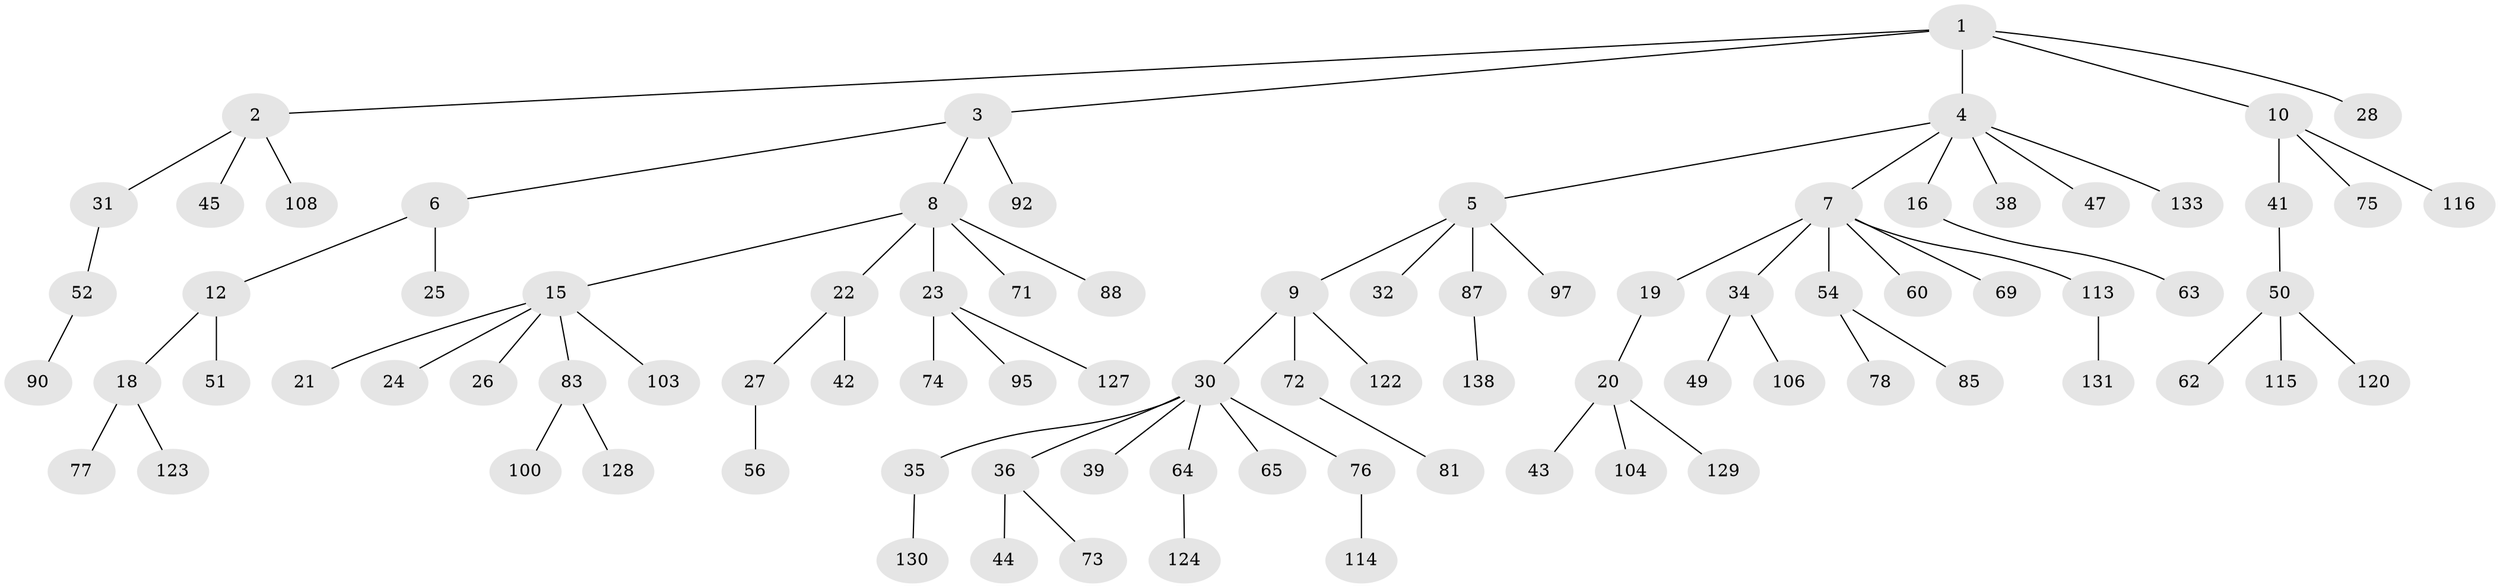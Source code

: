 // Generated by graph-tools (version 1.1) at 2025/24/03/03/25 07:24:05]
// undirected, 87 vertices, 86 edges
graph export_dot {
graph [start="1"]
  node [color=gray90,style=filled];
  1 [super="+109"];
  2 [super="+11"];
  3 [super="+111"];
  4 [super="+14"];
  5 [super="+68"];
  6 [super="+29"];
  7 [super="+17"];
  8 [super="+13"];
  9 [super="+93"];
  10 [super="+136"];
  12 [super="+33"];
  15 [super="+66"];
  16 [super="+58"];
  18 [super="+91"];
  19 [super="+98"];
  20 [super="+89"];
  21 [super="+48"];
  22;
  23 [super="+46"];
  24;
  25 [super="+82"];
  26 [super="+101"];
  27 [super="+118"];
  28 [super="+112"];
  30 [super="+57"];
  31;
  32 [super="+55"];
  34 [super="+37"];
  35 [super="+70"];
  36 [super="+40"];
  38;
  39;
  41 [super="+53"];
  42;
  43;
  44;
  45;
  47;
  49 [super="+61"];
  50 [super="+67"];
  51 [super="+96"];
  52 [super="+84"];
  54 [super="+79"];
  56 [super="+59"];
  60;
  62;
  63;
  64 [super="+86"];
  65;
  69;
  71 [super="+105"];
  72 [super="+137"];
  73;
  74 [super="+80"];
  75;
  76 [super="+94"];
  77 [super="+107"];
  78 [super="+132"];
  81 [super="+117"];
  83;
  85;
  87 [super="+99"];
  88 [super="+121"];
  90;
  92 [super="+119"];
  95 [super="+110"];
  97 [super="+126"];
  100 [super="+102"];
  103;
  104;
  106;
  108;
  113;
  114 [super="+134"];
  115;
  116;
  120;
  122 [super="+125"];
  123;
  124;
  127;
  128 [super="+135"];
  129;
  130;
  131;
  133;
  138;
  1 -- 2;
  1 -- 3;
  1 -- 4;
  1 -- 10;
  1 -- 28;
  2 -- 31;
  2 -- 108;
  2 -- 45;
  3 -- 6;
  3 -- 8;
  3 -- 92;
  4 -- 5;
  4 -- 7;
  4 -- 16;
  4 -- 47;
  4 -- 133;
  4 -- 38;
  5 -- 9;
  5 -- 32;
  5 -- 97;
  5 -- 87;
  6 -- 12;
  6 -- 25;
  7 -- 34;
  7 -- 54;
  7 -- 69;
  7 -- 113;
  7 -- 19;
  7 -- 60;
  8 -- 15;
  8 -- 23;
  8 -- 22;
  8 -- 71;
  8 -- 88;
  9 -- 30;
  9 -- 72;
  9 -- 122;
  10 -- 41;
  10 -- 75;
  10 -- 116;
  12 -- 18;
  12 -- 51;
  15 -- 21;
  15 -- 24;
  15 -- 26;
  15 -- 83;
  15 -- 103;
  16 -- 63;
  18 -- 77;
  18 -- 123;
  19 -- 20;
  20 -- 43;
  20 -- 104;
  20 -- 129;
  22 -- 27;
  22 -- 42;
  23 -- 74;
  23 -- 127;
  23 -- 95;
  27 -- 56;
  30 -- 35;
  30 -- 36;
  30 -- 39;
  30 -- 64;
  30 -- 65;
  30 -- 76;
  31 -- 52;
  34 -- 49;
  34 -- 106;
  35 -- 130;
  36 -- 44;
  36 -- 73;
  41 -- 50;
  50 -- 62;
  50 -- 120;
  50 -- 115;
  52 -- 90;
  54 -- 78;
  54 -- 85;
  64 -- 124;
  72 -- 81;
  76 -- 114;
  83 -- 100;
  83 -- 128;
  87 -- 138;
  113 -- 131;
}
